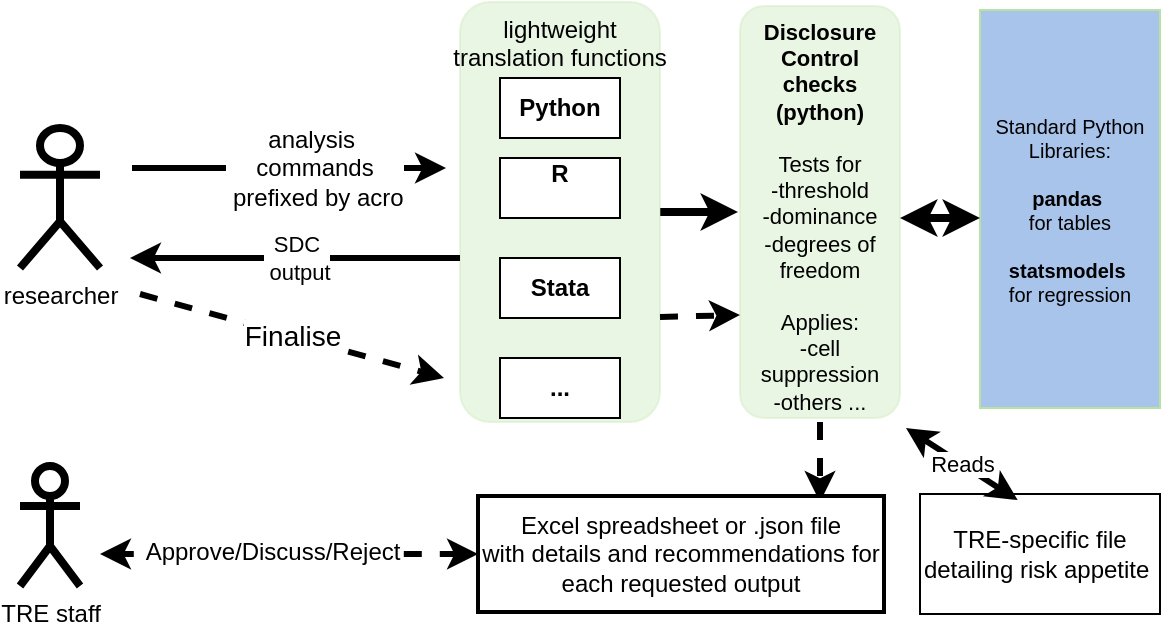 <mxGraphModel dx="1878" dy="740" grid="0" gridSize="10" guides="1" tooltips="1" connect="1" arrows="1" fold="1" page="1" pageScale="1" pageWidth="827" pageHeight="1169" background="#ffffff"><root><mxCell id="0"/><mxCell id="1" parent="0"/><mxCell id="43" style="edgeStyle=orthogonalEdgeStyle;rounded=0;html=1;exitX=1;exitY=0.5;jettySize=auto;orthogonalLoop=1;fontSize=10;strokeWidth=4;" edge="1" parent="1" source="8"><mxGeometry relative="1" as="geometry"><mxPoint x="-241" y="227" as="targetPoint"/></mxGeometry></mxCell><mxCell id="8" value="&lt;div&gt;&lt;span style=&quot;letter-spacing: 0px&quot;&gt;lightweight&lt;/span&gt;&lt;br&gt;&lt;/div&gt;&lt;div&gt;translation&lt;span style=&quot;letter-spacing: 0px&quot;&gt;&amp;nbsp;functions&lt;/span&gt;&lt;/div&gt;" style="rounded=1;whiteSpace=wrap;html=1;strokeColor=#B9E0A5;verticalAlign=top;opacity=30;fillColor=#B9E0A5;spacingLeft=5;spacingRight=5;" parent="1" vertex="1"><mxGeometry x="-380" y="122" width="100" height="210" as="geometry"/></mxCell><mxCell id="21" style="rounded=0;html=1;jettySize=auto;orthogonalLoop=1;strokeWidth=3;elbow=vertical;" parent="1" edge="1"><mxGeometry relative="1" as="geometry"><mxPoint x="-544" y="205" as="sourcePoint"/><mxPoint x="-387" y="205" as="targetPoint"/></mxGeometry></mxCell><mxCell id="32" value="&lt;span&gt;analysis&amp;nbsp;&lt;/span&gt;&lt;div&gt;&lt;span&gt;commands&lt;/span&gt;&lt;div&gt;&lt;span&gt;&amp;nbsp;prefixed by acro&lt;/span&gt;&lt;br&gt;&lt;/div&gt;&lt;/div&gt;" style="text;html=1;resizable=0;points=[];align=center;verticalAlign=middle;labelBackgroundColor=#ffffff;" parent="21" vertex="1" connectable="0"><mxGeometry x="0.156" relative="1" as="geometry"><mxPoint as="offset"/></mxGeometry></mxCell><mxCell id="2" value="researcher" style="shape=umlActor;verticalLabelPosition=bottom;labelBackgroundColor=#ffffff;verticalAlign=top;html=1;strokeWidth=4;" parent="1" vertex="1"><mxGeometry x="-600" y="185" width="40" height="70" as="geometry"/></mxCell><mxCell id="7" value="&lt;div&gt;&lt;div&gt;&lt;b&gt;Stata&lt;/b&gt;&lt;/div&gt;&lt;/div&gt;" style="rounded=0;whiteSpace=wrap;html=1;spacing=1;" parent="1" vertex="1"><mxGeometry x="-360" y="250" width="60" height="30" as="geometry"/></mxCell><mxCell id="9" value="&lt;b&gt;R&lt;/b&gt;&lt;div&gt;&lt;div&gt;&lt;br&gt;&lt;/div&gt;&lt;/div&gt;" style="rounded=0;whiteSpace=wrap;html=1;spacing=1;" parent="1" vertex="1"><mxGeometry x="-360" y="200" width="60" height="30" as="geometry"/></mxCell><mxCell id="10" value="&lt;div&gt;&lt;div&gt;&lt;b&gt;Python&lt;/b&gt;&lt;/div&gt;&lt;/div&gt;" style="rounded=0;whiteSpace=wrap;html=1;spacing=1;" parent="1" vertex="1"><mxGeometry x="-360" y="160" width="60" height="30" as="geometry"/></mxCell><mxCell id="11" value="&lt;div&gt;&lt;div&gt;&lt;b&gt;...&lt;/b&gt;&lt;/div&gt;&lt;/div&gt;" style="rounded=0;whiteSpace=wrap;html=1;spacing=1;" parent="1" vertex="1"><mxGeometry x="-360" y="300" width="60" height="30" as="geometry"/></mxCell><mxCell id="12" value="&lt;div style=&quot;text-align: center ; font-size: 11px&quot;&gt;&lt;b&gt;&lt;font style=&quot;font-size: 11px&quot;&gt;Disclosure Control&lt;/font&gt;&lt;/b&gt;&lt;/div&gt;&lt;div style=&quot;text-align: center ; font-size: 11px&quot;&gt;&lt;b&gt;&lt;font style=&quot;font-size: 11px&quot;&gt;checks&lt;/font&gt;&lt;/b&gt;&lt;/div&gt;&lt;div style=&quot;text-align: center ; font-size: 11px&quot;&gt;&lt;b&gt;&lt;font style=&quot;font-size: 11px&quot;&gt;(python)&lt;/font&gt;&lt;/b&gt;&lt;/div&gt;&lt;div style=&quot;text-align: center ; font-size: 11px&quot;&gt;&lt;b&gt;&lt;font style=&quot;font-size: 11px&quot;&gt;&lt;br&gt;&lt;/font&gt;&lt;/b&gt;&lt;/div&gt;&lt;div style=&quot;font-size: 11px&quot;&gt;&lt;span style=&quot;letter-spacing: 0px ; text-align: left&quot;&gt;&lt;font style=&quot;font-size: 11px&quot;&gt;Tests for&lt;/font&gt;&lt;/span&gt;&lt;/div&gt;&lt;div style=&quot;font-size: 11px&quot;&gt;&lt;span style=&quot;letter-spacing: 0px ; text-align: left&quot;&gt;&lt;font style=&quot;font-size: 11px&quot;&gt;-threshold&lt;/font&gt;&lt;/span&gt;&lt;/div&gt;&lt;div style=&quot;font-size: 11px&quot;&gt;&lt;div style=&quot;text-align: center&quot;&gt;&lt;span style=&quot;letter-spacing: 0px ; text-align: left&quot;&gt;&lt;font style=&quot;font-size: 11px&quot;&gt;-dominance&lt;/font&gt;&lt;/span&gt;&lt;/div&gt;&lt;div style=&quot;text-align: center&quot;&gt;&lt;span style=&quot;letter-spacing: 0px ; text-align: left&quot;&gt;&lt;font style=&quot;font-size: 11px&quot;&gt;-degrees of freedom&lt;/font&gt;&lt;/span&gt;&lt;/div&gt;&lt;/div&gt;&lt;div style=&quot;text-align: center ; font-size: 11px&quot;&gt;&lt;span style=&quot;letter-spacing: 0px ; text-align: left&quot;&gt;&lt;font style=&quot;font-size: 11px&quot;&gt;&lt;br&gt;&lt;/font&gt;&lt;/span&gt;&lt;/div&gt;&lt;div style=&quot;text-align: center ; font-size: 11px&quot;&gt;&lt;span style=&quot;letter-spacing: 0px ; text-align: left&quot;&gt;&lt;font style=&quot;font-size: 11px&quot;&gt;Applies:&lt;/font&gt;&lt;/span&gt;&lt;/div&gt;&lt;div style=&quot;text-align: center ; font-size: 11px&quot;&gt;&lt;span style=&quot;letter-spacing: 0px ; text-align: left&quot;&gt;&lt;font style=&quot;font-size: 11px&quot;&gt;-cell suppression&lt;/font&gt;&lt;/span&gt;&lt;/div&gt;&lt;div style=&quot;text-align: center ; font-size: 11px&quot;&gt;&lt;span style=&quot;letter-spacing: 0px ; text-align: left&quot;&gt;&lt;font style=&quot;font-size: 11px&quot;&gt;-others ...&lt;/font&gt;&lt;/span&gt;&lt;/div&gt;" style="rounded=1;whiteSpace=wrap;html=1;strokeColor=#B9E0A5;verticalAlign=top;opacity=30;fillColor=#B9E0A5;" parent="1" vertex="1"><mxGeometry x="-240" y="124" width="80" height="206" as="geometry"/></mxCell><mxCell id="14" style="edgeStyle=orthogonalEdgeStyle;rounded=0;html=1;exitX=0.5;exitY=1;jettySize=auto;orthogonalLoop=1;" parent="1" source="8" target="8" edge="1"><mxGeometry relative="1" as="geometry"/></mxCell><mxCell id="15" value="Standard Python Libraries:&lt;div&gt;&amp;nbsp;&lt;div style=&quot;text-align: center&quot;&gt;&lt;b&gt;pandas&lt;/b&gt;&amp;nbsp;&lt;/div&gt;&lt;div style=&quot;text-align: center&quot;&gt;for tables&lt;/div&gt;&lt;div style=&quot;text-align: left&quot;&gt;&lt;b&gt;&lt;br&gt;&lt;/b&gt;&lt;/div&gt;&lt;div style=&quot;text-align: center&quot;&gt;&lt;b&gt;statsmodels&lt;/b&gt;&amp;nbsp;&lt;/div&gt;&lt;div style=&quot;text-align: center&quot;&gt;for regression&lt;/div&gt;&lt;/div&gt;" style="rounded=0;whiteSpace=wrap;html=1;strokeColor=#B9E0A5;fillColor=#A9C4EB;fontSize=10;" parent="1" vertex="1"><mxGeometry x="-120" y="126" width="90" height="199" as="geometry"/></mxCell><mxCell id="27" style="edgeStyle=entityRelationEdgeStyle;rounded=0;html=1;jettySize=auto;orthogonalLoop=1;strokeWidth=4;startArrow=classic;startFill=1;" parent="1" edge="1"><mxGeometry relative="1" as="geometry"><mxPoint x="-160" y="230" as="sourcePoint"/><mxPoint x="-120" y="230" as="targetPoint"/></mxGeometry></mxCell><mxCell id="30" value="SDC&lt;div&gt;&amp;nbsp;output&lt;/div&gt;" style="endArrow=classic;html=1;strokeWidth=3;exitX=-0.046;exitY=0.657;exitPerimeter=0;" parent="1" edge="1"><mxGeometry width="50" height="50" relative="1" as="geometry"><mxPoint x="-380" y="250" as="sourcePoint"/><mxPoint x="-545" y="250" as="targetPoint"/></mxGeometry></mxCell><mxCell id="31" value="&lt;font style=&quot;font-size: 14px&quot;&gt;Finalise&lt;/font&gt;" style="endArrow=classic;html=1;strokeWidth=3;dashed=1;" parent="1" edge="1"><mxGeometry width="50" height="50" relative="1" as="geometry"><mxPoint x="-540" y="268" as="sourcePoint"/><mxPoint x="-388" y="310" as="targetPoint"/></mxGeometry></mxCell><mxCell id="33" value="" style="endArrow=classic;html=1;dashed=1;strokeWidth=3;entryX=0;entryY=0.75;exitX=1;exitY=0.75;" parent="1" source="8" target="12" edge="1"><mxGeometry width="50" height="50" relative="1" as="geometry"><mxPoint x="-600" y="440" as="sourcePoint"/><mxPoint x="-550" y="390" as="targetPoint"/></mxGeometry></mxCell><mxCell id="34" value="" style="endArrow=classic;html=1;dashed=1;strokeWidth=3;" parent="1" edge="1"><mxGeometry width="50" height="50" relative="1" as="geometry"><mxPoint x="-200" y="332" as="sourcePoint"/><mxPoint x="-200" y="372" as="targetPoint"/><Array as="points"><mxPoint x="-200" y="332"/></Array></mxGeometry></mxCell><mxCell id="35" value="Excel spreadsheet or .json file&lt;div&gt;with details and recommendations for each requested output&lt;/div&gt;" style="rounded=0;whiteSpace=wrap;html=1;strokeColor=#000000;fillColor=#FFFFFF;strokeWidth=2;" parent="1" vertex="1"><mxGeometry x="-371" y="369" width="203" height="58" as="geometry"/></mxCell><mxCell id="36" value="TRE staff" style="shape=umlActor;verticalLabelPosition=bottom;labelBackgroundColor=#ffffff;verticalAlign=top;html=1;rounded=1;strokeColor=#000000;strokeWidth=4;fillColor=#FFFFFF;" parent="1" vertex="1"><mxGeometry x="-600" y="354" width="30" height="60" as="geometry"/></mxCell><mxCell id="37" value="" style="endArrow=classic;html=1;dashed=1;strokeWidth=3;exitX=0;exitY=0.5;startArrow=classic;startFill=1;" parent="1" source="35" edge="1"><mxGeometry width="50" height="50" relative="1" as="geometry"><mxPoint x="-610" y="580" as="sourcePoint"/><mxPoint x="-560" y="398" as="targetPoint"/></mxGeometry></mxCell><mxCell id="39" value="Approve/Discuss/Reject" style="text;html=1;resizable=0;points=[];align=center;verticalAlign=middle;labelBackgroundColor=#ffffff;" parent="37" vertex="1" connectable="0"><mxGeometry x="0.091" y="-1" relative="1" as="geometry"><mxPoint as="offset"/></mxGeometry></mxCell><mxCell id="40" value="TRE-specific file detailing risk appetite&amp;nbsp;" style="rounded=0;whiteSpace=wrap;html=1;" parent="1" vertex="1"><mxGeometry x="-150" y="368" width="120" height="60" as="geometry"/></mxCell><mxCell id="41" value="Reads" style="endArrow=classic;startArrow=classic;html=1;strokeWidth=3;exitX=0.407;exitY=0.051;exitPerimeter=0;" parent="1" edge="1" source="40"><mxGeometry width="50" height="50" relative="1" as="geometry"><mxPoint x="-97" y="388" as="sourcePoint"/><mxPoint x="-157" y="335" as="targetPoint"/><Array as="points"/></mxGeometry></mxCell></root></mxGraphModel>

